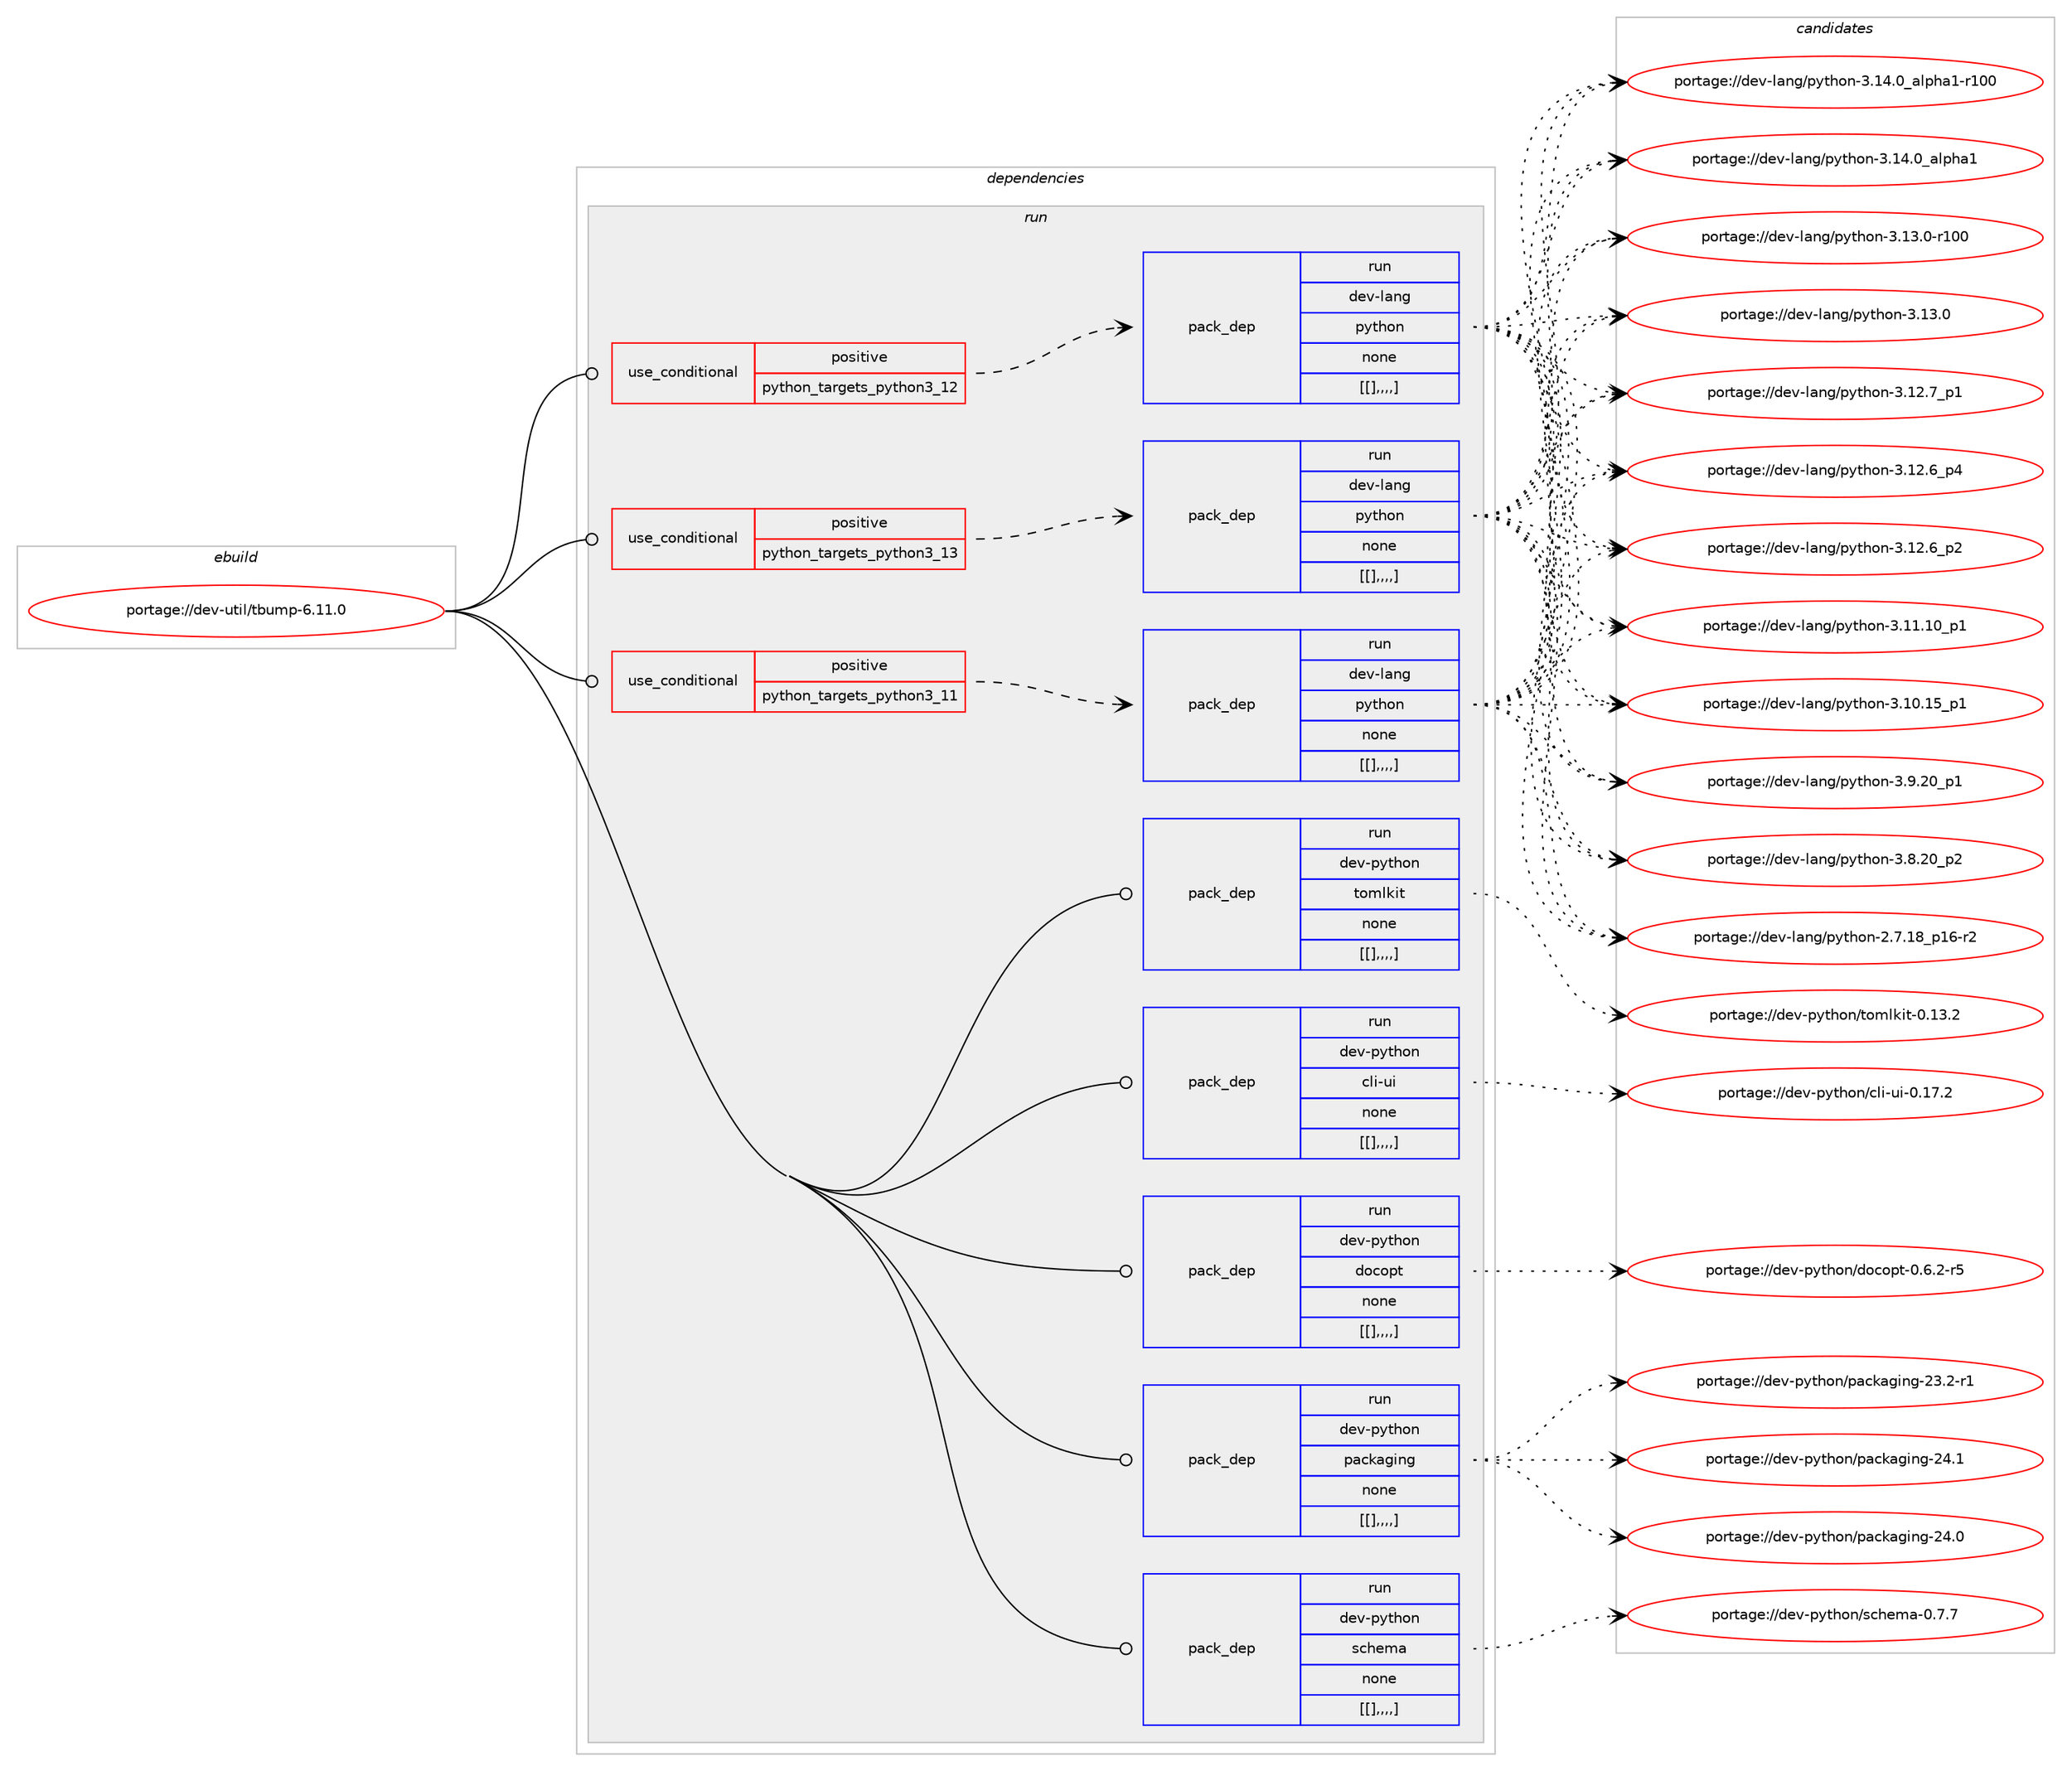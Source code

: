 digraph prolog {

# *************
# Graph options
# *************

newrank=true;
concentrate=true;
compound=true;
graph [rankdir=LR,fontname=Helvetica,fontsize=10,ranksep=1.5];#, ranksep=2.5, nodesep=0.2];
edge  [arrowhead=vee];
node  [fontname=Helvetica,fontsize=10];

# **********
# The ebuild
# **********

subgraph cluster_leftcol {
color=gray;
label=<<i>ebuild</i>>;
id [label="portage://dev-util/tbump-6.11.0", color=red, width=4, href="../dev-util/tbump-6.11.0.svg"];
}

# ****************
# The dependencies
# ****************

subgraph cluster_midcol {
color=gray;
label=<<i>dependencies</i>>;
subgraph cluster_compile {
fillcolor="#eeeeee";
style=filled;
label=<<i>compile</i>>;
}
subgraph cluster_compileandrun {
fillcolor="#eeeeee";
style=filled;
label=<<i>compile and run</i>>;
}
subgraph cluster_run {
fillcolor="#eeeeee";
style=filled;
label=<<i>run</i>>;
subgraph cond66597 {
dependency232120 [label=<<TABLE BORDER="0" CELLBORDER="1" CELLSPACING="0" CELLPADDING="4"><TR><TD ROWSPAN="3" CELLPADDING="10">use_conditional</TD></TR><TR><TD>positive</TD></TR><TR><TD>python_targets_python3_11</TD></TR></TABLE>>, shape=none, color=red];
subgraph pack163974 {
dependency232124 [label=<<TABLE BORDER="0" CELLBORDER="1" CELLSPACING="0" CELLPADDING="4" WIDTH="220"><TR><TD ROWSPAN="6" CELLPADDING="30">pack_dep</TD></TR><TR><TD WIDTH="110">run</TD></TR><TR><TD>dev-lang</TD></TR><TR><TD>python</TD></TR><TR><TD>none</TD></TR><TR><TD>[[],,,,]</TD></TR></TABLE>>, shape=none, color=blue];
}
dependency232120:e -> dependency232124:w [weight=20,style="dashed",arrowhead="vee"];
}
id:e -> dependency232120:w [weight=20,style="solid",arrowhead="odot"];
subgraph cond66612 {
dependency232153 [label=<<TABLE BORDER="0" CELLBORDER="1" CELLSPACING="0" CELLPADDING="4"><TR><TD ROWSPAN="3" CELLPADDING="10">use_conditional</TD></TR><TR><TD>positive</TD></TR><TR><TD>python_targets_python3_12</TD></TR></TABLE>>, shape=none, color=red];
subgraph pack164008 {
dependency232167 [label=<<TABLE BORDER="0" CELLBORDER="1" CELLSPACING="0" CELLPADDING="4" WIDTH="220"><TR><TD ROWSPAN="6" CELLPADDING="30">pack_dep</TD></TR><TR><TD WIDTH="110">run</TD></TR><TR><TD>dev-lang</TD></TR><TR><TD>python</TD></TR><TR><TD>none</TD></TR><TR><TD>[[],,,,]</TD></TR></TABLE>>, shape=none, color=blue];
}
dependency232153:e -> dependency232167:w [weight=20,style="dashed",arrowhead="vee"];
}
id:e -> dependency232153:w [weight=20,style="solid",arrowhead="odot"];
subgraph cond66628 {
dependency232204 [label=<<TABLE BORDER="0" CELLBORDER="1" CELLSPACING="0" CELLPADDING="4"><TR><TD ROWSPAN="3" CELLPADDING="10">use_conditional</TD></TR><TR><TD>positive</TD></TR><TR><TD>python_targets_python3_13</TD></TR></TABLE>>, shape=none, color=red];
subgraph pack164037 {
dependency232206 [label=<<TABLE BORDER="0" CELLBORDER="1" CELLSPACING="0" CELLPADDING="4" WIDTH="220"><TR><TD ROWSPAN="6" CELLPADDING="30">pack_dep</TD></TR><TR><TD WIDTH="110">run</TD></TR><TR><TD>dev-lang</TD></TR><TR><TD>python</TD></TR><TR><TD>none</TD></TR><TR><TD>[[],,,,]</TD></TR></TABLE>>, shape=none, color=blue];
}
dependency232204:e -> dependency232206:w [weight=20,style="dashed",arrowhead="vee"];
}
id:e -> dependency232204:w [weight=20,style="solid",arrowhead="odot"];
subgraph pack164061 {
dependency232254 [label=<<TABLE BORDER="0" CELLBORDER="1" CELLSPACING="0" CELLPADDING="4" WIDTH="220"><TR><TD ROWSPAN="6" CELLPADDING="30">pack_dep</TD></TR><TR><TD WIDTH="110">run</TD></TR><TR><TD>dev-python</TD></TR><TR><TD>cli-ui</TD></TR><TR><TD>none</TD></TR><TR><TD>[[],,,,]</TD></TR></TABLE>>, shape=none, color=blue];
}
id:e -> dependency232254:w [weight=20,style="solid",arrowhead="odot"];
subgraph pack164077 {
dependency232258 [label=<<TABLE BORDER="0" CELLBORDER="1" CELLSPACING="0" CELLPADDING="4" WIDTH="220"><TR><TD ROWSPAN="6" CELLPADDING="30">pack_dep</TD></TR><TR><TD WIDTH="110">run</TD></TR><TR><TD>dev-python</TD></TR><TR><TD>docopt</TD></TR><TR><TD>none</TD></TR><TR><TD>[[],,,,]</TD></TR></TABLE>>, shape=none, color=blue];
}
id:e -> dependency232258:w [weight=20,style="solid",arrowhead="odot"];
subgraph pack164078 {
dependency232275 [label=<<TABLE BORDER="0" CELLBORDER="1" CELLSPACING="0" CELLPADDING="4" WIDTH="220"><TR><TD ROWSPAN="6" CELLPADDING="30">pack_dep</TD></TR><TR><TD WIDTH="110">run</TD></TR><TR><TD>dev-python</TD></TR><TR><TD>packaging</TD></TR><TR><TD>none</TD></TR><TR><TD>[[],,,,]</TD></TR></TABLE>>, shape=none, color=blue];
}
id:e -> dependency232275:w [weight=20,style="solid",arrowhead="odot"];
subgraph pack164103 {
dependency232321 [label=<<TABLE BORDER="0" CELLBORDER="1" CELLSPACING="0" CELLPADDING="4" WIDTH="220"><TR><TD ROWSPAN="6" CELLPADDING="30">pack_dep</TD></TR><TR><TD WIDTH="110">run</TD></TR><TR><TD>dev-python</TD></TR><TR><TD>schema</TD></TR><TR><TD>none</TD></TR><TR><TD>[[],,,,]</TD></TR></TABLE>>, shape=none, color=blue];
}
id:e -> dependency232321:w [weight=20,style="solid",arrowhead="odot"];
subgraph pack164134 {
dependency232345 [label=<<TABLE BORDER="0" CELLBORDER="1" CELLSPACING="0" CELLPADDING="4" WIDTH="220"><TR><TD ROWSPAN="6" CELLPADDING="30">pack_dep</TD></TR><TR><TD WIDTH="110">run</TD></TR><TR><TD>dev-python</TD></TR><TR><TD>tomlkit</TD></TR><TR><TD>none</TD></TR><TR><TD>[[],,,,]</TD></TR></TABLE>>, shape=none, color=blue];
}
id:e -> dependency232345:w [weight=20,style="solid",arrowhead="odot"];
}
}

# **************
# The candidates
# **************

subgraph cluster_choices {
rank=same;
color=gray;
label=<<i>candidates</i>>;

subgraph choice163365 {
color=black;
nodesep=1;
choice100101118451089711010347112121116104111110455146495246489597108112104974945114494848 [label="portage://dev-lang/python-3.14.0_alpha1-r100", color=red, width=4,href="../dev-lang/python-3.14.0_alpha1-r100.svg"];
choice1001011184510897110103471121211161041111104551464952464895971081121049749 [label="portage://dev-lang/python-3.14.0_alpha1", color=red, width=4,href="../dev-lang/python-3.14.0_alpha1.svg"];
choice1001011184510897110103471121211161041111104551464951464845114494848 [label="portage://dev-lang/python-3.13.0-r100", color=red, width=4,href="../dev-lang/python-3.13.0-r100.svg"];
choice10010111845108971101034711212111610411111045514649514648 [label="portage://dev-lang/python-3.13.0", color=red, width=4,href="../dev-lang/python-3.13.0.svg"];
choice100101118451089711010347112121116104111110455146495046559511249 [label="portage://dev-lang/python-3.12.7_p1", color=red, width=4,href="../dev-lang/python-3.12.7_p1.svg"];
choice100101118451089711010347112121116104111110455146495046549511252 [label="portage://dev-lang/python-3.12.6_p4", color=red, width=4,href="../dev-lang/python-3.12.6_p4.svg"];
choice100101118451089711010347112121116104111110455146495046549511250 [label="portage://dev-lang/python-3.12.6_p2", color=red, width=4,href="../dev-lang/python-3.12.6_p2.svg"];
choice10010111845108971101034711212111610411111045514649494649489511249 [label="portage://dev-lang/python-3.11.10_p1", color=red, width=4,href="../dev-lang/python-3.11.10_p1.svg"];
choice10010111845108971101034711212111610411111045514649484649539511249 [label="portage://dev-lang/python-3.10.15_p1", color=red, width=4,href="../dev-lang/python-3.10.15_p1.svg"];
choice100101118451089711010347112121116104111110455146574650489511249 [label="portage://dev-lang/python-3.9.20_p1", color=red, width=4,href="../dev-lang/python-3.9.20_p1.svg"];
choice100101118451089711010347112121116104111110455146564650489511250 [label="portage://dev-lang/python-3.8.20_p2", color=red, width=4,href="../dev-lang/python-3.8.20_p2.svg"];
choice100101118451089711010347112121116104111110455046554649569511249544511450 [label="portage://dev-lang/python-2.7.18_p16-r2", color=red, width=4,href="../dev-lang/python-2.7.18_p16-r2.svg"];
dependency232124:e -> choice100101118451089711010347112121116104111110455146495246489597108112104974945114494848:w [style=dotted,weight="100"];
dependency232124:e -> choice1001011184510897110103471121211161041111104551464952464895971081121049749:w [style=dotted,weight="100"];
dependency232124:e -> choice1001011184510897110103471121211161041111104551464951464845114494848:w [style=dotted,weight="100"];
dependency232124:e -> choice10010111845108971101034711212111610411111045514649514648:w [style=dotted,weight="100"];
dependency232124:e -> choice100101118451089711010347112121116104111110455146495046559511249:w [style=dotted,weight="100"];
dependency232124:e -> choice100101118451089711010347112121116104111110455146495046549511252:w [style=dotted,weight="100"];
dependency232124:e -> choice100101118451089711010347112121116104111110455146495046549511250:w [style=dotted,weight="100"];
dependency232124:e -> choice10010111845108971101034711212111610411111045514649494649489511249:w [style=dotted,weight="100"];
dependency232124:e -> choice10010111845108971101034711212111610411111045514649484649539511249:w [style=dotted,weight="100"];
dependency232124:e -> choice100101118451089711010347112121116104111110455146574650489511249:w [style=dotted,weight="100"];
dependency232124:e -> choice100101118451089711010347112121116104111110455146564650489511250:w [style=dotted,weight="100"];
dependency232124:e -> choice100101118451089711010347112121116104111110455046554649569511249544511450:w [style=dotted,weight="100"];
}
subgraph choice163372 {
color=black;
nodesep=1;
choice100101118451089711010347112121116104111110455146495246489597108112104974945114494848 [label="portage://dev-lang/python-3.14.0_alpha1-r100", color=red, width=4,href="../dev-lang/python-3.14.0_alpha1-r100.svg"];
choice1001011184510897110103471121211161041111104551464952464895971081121049749 [label="portage://dev-lang/python-3.14.0_alpha1", color=red, width=4,href="../dev-lang/python-3.14.0_alpha1.svg"];
choice1001011184510897110103471121211161041111104551464951464845114494848 [label="portage://dev-lang/python-3.13.0-r100", color=red, width=4,href="../dev-lang/python-3.13.0-r100.svg"];
choice10010111845108971101034711212111610411111045514649514648 [label="portage://dev-lang/python-3.13.0", color=red, width=4,href="../dev-lang/python-3.13.0.svg"];
choice100101118451089711010347112121116104111110455146495046559511249 [label="portage://dev-lang/python-3.12.7_p1", color=red, width=4,href="../dev-lang/python-3.12.7_p1.svg"];
choice100101118451089711010347112121116104111110455146495046549511252 [label="portage://dev-lang/python-3.12.6_p4", color=red, width=4,href="../dev-lang/python-3.12.6_p4.svg"];
choice100101118451089711010347112121116104111110455146495046549511250 [label="portage://dev-lang/python-3.12.6_p2", color=red, width=4,href="../dev-lang/python-3.12.6_p2.svg"];
choice10010111845108971101034711212111610411111045514649494649489511249 [label="portage://dev-lang/python-3.11.10_p1", color=red, width=4,href="../dev-lang/python-3.11.10_p1.svg"];
choice10010111845108971101034711212111610411111045514649484649539511249 [label="portage://dev-lang/python-3.10.15_p1", color=red, width=4,href="../dev-lang/python-3.10.15_p1.svg"];
choice100101118451089711010347112121116104111110455146574650489511249 [label="portage://dev-lang/python-3.9.20_p1", color=red, width=4,href="../dev-lang/python-3.9.20_p1.svg"];
choice100101118451089711010347112121116104111110455146564650489511250 [label="portage://dev-lang/python-3.8.20_p2", color=red, width=4,href="../dev-lang/python-3.8.20_p2.svg"];
choice100101118451089711010347112121116104111110455046554649569511249544511450 [label="portage://dev-lang/python-2.7.18_p16-r2", color=red, width=4,href="../dev-lang/python-2.7.18_p16-r2.svg"];
dependency232167:e -> choice100101118451089711010347112121116104111110455146495246489597108112104974945114494848:w [style=dotted,weight="100"];
dependency232167:e -> choice1001011184510897110103471121211161041111104551464952464895971081121049749:w [style=dotted,weight="100"];
dependency232167:e -> choice1001011184510897110103471121211161041111104551464951464845114494848:w [style=dotted,weight="100"];
dependency232167:e -> choice10010111845108971101034711212111610411111045514649514648:w [style=dotted,weight="100"];
dependency232167:e -> choice100101118451089711010347112121116104111110455146495046559511249:w [style=dotted,weight="100"];
dependency232167:e -> choice100101118451089711010347112121116104111110455146495046549511252:w [style=dotted,weight="100"];
dependency232167:e -> choice100101118451089711010347112121116104111110455146495046549511250:w [style=dotted,weight="100"];
dependency232167:e -> choice10010111845108971101034711212111610411111045514649494649489511249:w [style=dotted,weight="100"];
dependency232167:e -> choice10010111845108971101034711212111610411111045514649484649539511249:w [style=dotted,weight="100"];
dependency232167:e -> choice100101118451089711010347112121116104111110455146574650489511249:w [style=dotted,weight="100"];
dependency232167:e -> choice100101118451089711010347112121116104111110455146564650489511250:w [style=dotted,weight="100"];
dependency232167:e -> choice100101118451089711010347112121116104111110455046554649569511249544511450:w [style=dotted,weight="100"];
}
subgraph choice163380 {
color=black;
nodesep=1;
choice100101118451089711010347112121116104111110455146495246489597108112104974945114494848 [label="portage://dev-lang/python-3.14.0_alpha1-r100", color=red, width=4,href="../dev-lang/python-3.14.0_alpha1-r100.svg"];
choice1001011184510897110103471121211161041111104551464952464895971081121049749 [label="portage://dev-lang/python-3.14.0_alpha1", color=red, width=4,href="../dev-lang/python-3.14.0_alpha1.svg"];
choice1001011184510897110103471121211161041111104551464951464845114494848 [label="portage://dev-lang/python-3.13.0-r100", color=red, width=4,href="../dev-lang/python-3.13.0-r100.svg"];
choice10010111845108971101034711212111610411111045514649514648 [label="portage://dev-lang/python-3.13.0", color=red, width=4,href="../dev-lang/python-3.13.0.svg"];
choice100101118451089711010347112121116104111110455146495046559511249 [label="portage://dev-lang/python-3.12.7_p1", color=red, width=4,href="../dev-lang/python-3.12.7_p1.svg"];
choice100101118451089711010347112121116104111110455146495046549511252 [label="portage://dev-lang/python-3.12.6_p4", color=red, width=4,href="../dev-lang/python-3.12.6_p4.svg"];
choice100101118451089711010347112121116104111110455146495046549511250 [label="portage://dev-lang/python-3.12.6_p2", color=red, width=4,href="../dev-lang/python-3.12.6_p2.svg"];
choice10010111845108971101034711212111610411111045514649494649489511249 [label="portage://dev-lang/python-3.11.10_p1", color=red, width=4,href="../dev-lang/python-3.11.10_p1.svg"];
choice10010111845108971101034711212111610411111045514649484649539511249 [label="portage://dev-lang/python-3.10.15_p1", color=red, width=4,href="../dev-lang/python-3.10.15_p1.svg"];
choice100101118451089711010347112121116104111110455146574650489511249 [label="portage://dev-lang/python-3.9.20_p1", color=red, width=4,href="../dev-lang/python-3.9.20_p1.svg"];
choice100101118451089711010347112121116104111110455146564650489511250 [label="portage://dev-lang/python-3.8.20_p2", color=red, width=4,href="../dev-lang/python-3.8.20_p2.svg"];
choice100101118451089711010347112121116104111110455046554649569511249544511450 [label="portage://dev-lang/python-2.7.18_p16-r2", color=red, width=4,href="../dev-lang/python-2.7.18_p16-r2.svg"];
dependency232206:e -> choice100101118451089711010347112121116104111110455146495246489597108112104974945114494848:w [style=dotted,weight="100"];
dependency232206:e -> choice1001011184510897110103471121211161041111104551464952464895971081121049749:w [style=dotted,weight="100"];
dependency232206:e -> choice1001011184510897110103471121211161041111104551464951464845114494848:w [style=dotted,weight="100"];
dependency232206:e -> choice10010111845108971101034711212111610411111045514649514648:w [style=dotted,weight="100"];
dependency232206:e -> choice100101118451089711010347112121116104111110455146495046559511249:w [style=dotted,weight="100"];
dependency232206:e -> choice100101118451089711010347112121116104111110455146495046549511252:w [style=dotted,weight="100"];
dependency232206:e -> choice100101118451089711010347112121116104111110455146495046549511250:w [style=dotted,weight="100"];
dependency232206:e -> choice10010111845108971101034711212111610411111045514649494649489511249:w [style=dotted,weight="100"];
dependency232206:e -> choice10010111845108971101034711212111610411111045514649484649539511249:w [style=dotted,weight="100"];
dependency232206:e -> choice100101118451089711010347112121116104111110455146574650489511249:w [style=dotted,weight="100"];
dependency232206:e -> choice100101118451089711010347112121116104111110455146564650489511250:w [style=dotted,weight="100"];
dependency232206:e -> choice100101118451089711010347112121116104111110455046554649569511249544511450:w [style=dotted,weight="100"];
}
subgraph choice163390 {
color=black;
nodesep=1;
choice1001011184511212111610411111047991081054511710545484649554650 [label="portage://dev-python/cli-ui-0.17.2", color=red, width=4,href="../dev-python/cli-ui-0.17.2.svg"];
dependency232254:e -> choice1001011184511212111610411111047991081054511710545484649554650:w [style=dotted,weight="100"];
}
subgraph choice163415 {
color=black;
nodesep=1;
choice1001011184511212111610411111047100111991111121164548465446504511453 [label="portage://dev-python/docopt-0.6.2-r5", color=red, width=4,href="../dev-python/docopt-0.6.2-r5.svg"];
dependency232258:e -> choice1001011184511212111610411111047100111991111121164548465446504511453:w [style=dotted,weight="100"];
}
subgraph choice163438 {
color=black;
nodesep=1;
choice10010111845112121116104111110471129799107971031051101034550524649 [label="portage://dev-python/packaging-24.1", color=red, width=4,href="../dev-python/packaging-24.1.svg"];
choice10010111845112121116104111110471129799107971031051101034550524648 [label="portage://dev-python/packaging-24.0", color=red, width=4,href="../dev-python/packaging-24.0.svg"];
choice100101118451121211161041111104711297991079710310511010345505146504511449 [label="portage://dev-python/packaging-23.2-r1", color=red, width=4,href="../dev-python/packaging-23.2-r1.svg"];
dependency232275:e -> choice10010111845112121116104111110471129799107971031051101034550524649:w [style=dotted,weight="100"];
dependency232275:e -> choice10010111845112121116104111110471129799107971031051101034550524648:w [style=dotted,weight="100"];
dependency232275:e -> choice100101118451121211161041111104711297991079710310511010345505146504511449:w [style=dotted,weight="100"];
}
subgraph choice163453 {
color=black;
nodesep=1;
choice10010111845112121116104111110471159910410110997454846554655 [label="portage://dev-python/schema-0.7.7", color=red, width=4,href="../dev-python/schema-0.7.7.svg"];
dependency232321:e -> choice10010111845112121116104111110471159910410110997454846554655:w [style=dotted,weight="100"];
}
subgraph choice163468 {
color=black;
nodesep=1;
choice100101118451121211161041111104711611110910810710511645484649514650 [label="portage://dev-python/tomlkit-0.13.2", color=red, width=4,href="../dev-python/tomlkit-0.13.2.svg"];
dependency232345:e -> choice100101118451121211161041111104711611110910810710511645484649514650:w [style=dotted,weight="100"];
}
}

}
